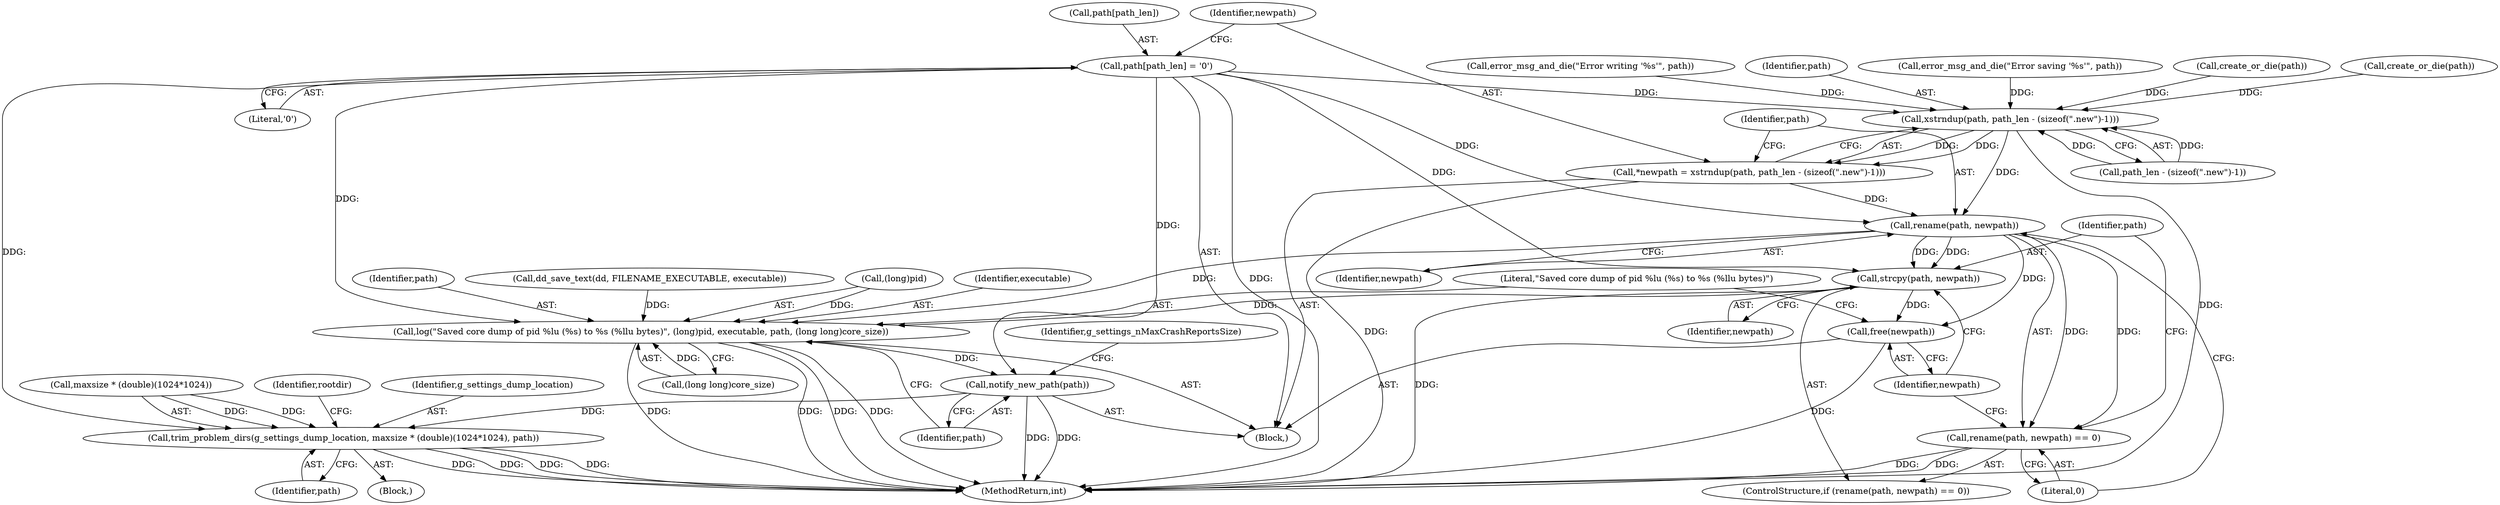 digraph "0_abrt_4f2c1ddd3e3b81d2d5146b883115371f1cada9f9@array" {
"1001047" [label="(Call,path[path_len] = '\0')"];
"1001055" [label="(Call,xstrndup(path, path_len - (sizeof(\".new\")-1)))"];
"1001053" [label="(Call,*newpath = xstrndup(path, path_len - (sizeof(\".new\")-1)))"];
"1001065" [label="(Call,rename(path, newpath))"];
"1001064" [label="(Call,rename(path, newpath) == 0)"];
"1001069" [label="(Call,strcpy(path, newpath))"];
"1001072" [label="(Call,free(newpath))"];
"1001074" [label="(Call,log(\"Saved core dump of pid %lu (%s) to %s (%llu bytes)\", (long)pid, executable, path, (long long)core_size))"];
"1001084" [label="(Call,notify_new_path(path))"];
"1001102" [label="(Call,trim_problem_dirs(g_settings_dump_location, maxsize * (double)(1024*1024), path))"];
"1001103" [label="(Identifier,g_settings_dump_location)"];
"1001055" [label="(Call,xstrndup(path, path_len - (sizeof(\".new\")-1)))"];
"1001071" [label="(Identifier,newpath)"];
"1001053" [label="(Call,*newpath = xstrndup(path, path_len - (sizeof(\".new\")-1)))"];
"1001081" [label="(Call,(long long)core_size)"];
"1001019" [label="(Call,create_or_die(path))"];
"1000939" [label="(Call,error_msg_and_die(\"Error writing '%s'\", path))"];
"1001088" [label="(Identifier,g_settings_nMaxCrashReportsSize)"];
"1001057" [label="(Call,path_len - (sizeof(\".new\")-1))"];
"1001056" [label="(Identifier,path)"];
"1001074" [label="(Call,log(\"Saved core dump of pid %lu (%s) to %s (%llu bytes)\", (long)pid, executable, path, (long long)core_size))"];
"1000774" [label="(Call,dd_save_text(dd, FILENAME_EXECUTABLE, executable))"];
"1001076" [label="(Call,(long)pid)"];
"1001064" [label="(Call,rename(path, newpath) == 0)"];
"1001085" [label="(Identifier,path)"];
"1001048" [label="(Call,path[path_len])"];
"1001047" [label="(Call,path[path_len] = '\0')"];
"1000624" [label="(Block,)"];
"1001066" [label="(Identifier,path)"];
"1001079" [label="(Identifier,executable)"];
"1001054" [label="(Identifier,newpath)"];
"1001080" [label="(Identifier,path)"];
"1001040" [label="(Call,error_msg_and_die(\"Error saving '%s'\", path))"];
"1001073" [label="(Identifier,newpath)"];
"1001090" [label="(Block,)"];
"1001102" [label="(Call,trim_problem_dirs(g_settings_dump_location, maxsize * (double)(1024*1024), path))"];
"1001075" [label="(Literal,\"Saved core dump of pid %lu (%s) to %s (%llu bytes)\")"];
"1001067" [label="(Identifier,newpath)"];
"1001069" [label="(Call,strcpy(path, newpath))"];
"1001065" [label="(Call,rename(path, newpath))"];
"1001070" [label="(Identifier,path)"];
"1001111" [label="(Identifier,path)"];
"1001180" [label="(MethodReturn,int)"];
"1001068" [label="(Literal,0)"];
"1001072" [label="(Call,free(newpath))"];
"1000901" [label="(Call,create_or_die(path))"];
"1001063" [label="(ControlStructure,if (rename(path, newpath) == 0))"];
"1001104" [label="(Call,maxsize * (double)(1024*1024))"];
"1001051" [label="(Literal,'\0')"];
"1001084" [label="(Call,notify_new_path(path))"];
"1001113" [label="(Identifier,rootdir)"];
"1001047" -> "1000624"  [label="AST: "];
"1001047" -> "1001051"  [label="CFG: "];
"1001048" -> "1001047"  [label="AST: "];
"1001051" -> "1001047"  [label="AST: "];
"1001054" -> "1001047"  [label="CFG: "];
"1001047" -> "1001180"  [label="DDG: "];
"1001047" -> "1001055"  [label="DDG: "];
"1001047" -> "1001065"  [label="DDG: "];
"1001047" -> "1001069"  [label="DDG: "];
"1001047" -> "1001074"  [label="DDG: "];
"1001047" -> "1001084"  [label="DDG: "];
"1001047" -> "1001102"  [label="DDG: "];
"1001055" -> "1001053"  [label="AST: "];
"1001055" -> "1001057"  [label="CFG: "];
"1001056" -> "1001055"  [label="AST: "];
"1001057" -> "1001055"  [label="AST: "];
"1001053" -> "1001055"  [label="CFG: "];
"1001055" -> "1001180"  [label="DDG: "];
"1001055" -> "1001053"  [label="DDG: "];
"1001055" -> "1001053"  [label="DDG: "];
"1001040" -> "1001055"  [label="DDG: "];
"1000939" -> "1001055"  [label="DDG: "];
"1001019" -> "1001055"  [label="DDG: "];
"1000901" -> "1001055"  [label="DDG: "];
"1001057" -> "1001055"  [label="DDG: "];
"1001057" -> "1001055"  [label="DDG: "];
"1001055" -> "1001065"  [label="DDG: "];
"1001053" -> "1000624"  [label="AST: "];
"1001054" -> "1001053"  [label="AST: "];
"1001066" -> "1001053"  [label="CFG: "];
"1001053" -> "1001180"  [label="DDG: "];
"1001053" -> "1001065"  [label="DDG: "];
"1001065" -> "1001064"  [label="AST: "];
"1001065" -> "1001067"  [label="CFG: "];
"1001066" -> "1001065"  [label="AST: "];
"1001067" -> "1001065"  [label="AST: "];
"1001068" -> "1001065"  [label="CFG: "];
"1001065" -> "1001064"  [label="DDG: "];
"1001065" -> "1001064"  [label="DDG: "];
"1001065" -> "1001069"  [label="DDG: "];
"1001065" -> "1001069"  [label="DDG: "];
"1001065" -> "1001072"  [label="DDG: "];
"1001065" -> "1001074"  [label="DDG: "];
"1001064" -> "1001063"  [label="AST: "];
"1001064" -> "1001068"  [label="CFG: "];
"1001068" -> "1001064"  [label="AST: "];
"1001070" -> "1001064"  [label="CFG: "];
"1001073" -> "1001064"  [label="CFG: "];
"1001064" -> "1001180"  [label="DDG: "];
"1001064" -> "1001180"  [label="DDG: "];
"1001069" -> "1001063"  [label="AST: "];
"1001069" -> "1001071"  [label="CFG: "];
"1001070" -> "1001069"  [label="AST: "];
"1001071" -> "1001069"  [label="AST: "];
"1001073" -> "1001069"  [label="CFG: "];
"1001069" -> "1001180"  [label="DDG: "];
"1001069" -> "1001072"  [label="DDG: "];
"1001069" -> "1001074"  [label="DDG: "];
"1001072" -> "1000624"  [label="AST: "];
"1001072" -> "1001073"  [label="CFG: "];
"1001073" -> "1001072"  [label="AST: "];
"1001075" -> "1001072"  [label="CFG: "];
"1001072" -> "1001180"  [label="DDG: "];
"1001074" -> "1000624"  [label="AST: "];
"1001074" -> "1001081"  [label="CFG: "];
"1001075" -> "1001074"  [label="AST: "];
"1001076" -> "1001074"  [label="AST: "];
"1001079" -> "1001074"  [label="AST: "];
"1001080" -> "1001074"  [label="AST: "];
"1001081" -> "1001074"  [label="AST: "];
"1001085" -> "1001074"  [label="CFG: "];
"1001074" -> "1001180"  [label="DDG: "];
"1001074" -> "1001180"  [label="DDG: "];
"1001074" -> "1001180"  [label="DDG: "];
"1001074" -> "1001180"  [label="DDG: "];
"1001076" -> "1001074"  [label="DDG: "];
"1000774" -> "1001074"  [label="DDG: "];
"1001081" -> "1001074"  [label="DDG: "];
"1001074" -> "1001084"  [label="DDG: "];
"1001084" -> "1000624"  [label="AST: "];
"1001084" -> "1001085"  [label="CFG: "];
"1001085" -> "1001084"  [label="AST: "];
"1001088" -> "1001084"  [label="CFG: "];
"1001084" -> "1001180"  [label="DDG: "];
"1001084" -> "1001180"  [label="DDG: "];
"1001084" -> "1001102"  [label="DDG: "];
"1001102" -> "1001090"  [label="AST: "];
"1001102" -> "1001111"  [label="CFG: "];
"1001103" -> "1001102"  [label="AST: "];
"1001104" -> "1001102"  [label="AST: "];
"1001111" -> "1001102"  [label="AST: "];
"1001113" -> "1001102"  [label="CFG: "];
"1001102" -> "1001180"  [label="DDG: "];
"1001102" -> "1001180"  [label="DDG: "];
"1001102" -> "1001180"  [label="DDG: "];
"1001102" -> "1001180"  [label="DDG: "];
"1001104" -> "1001102"  [label="DDG: "];
"1001104" -> "1001102"  [label="DDG: "];
}
